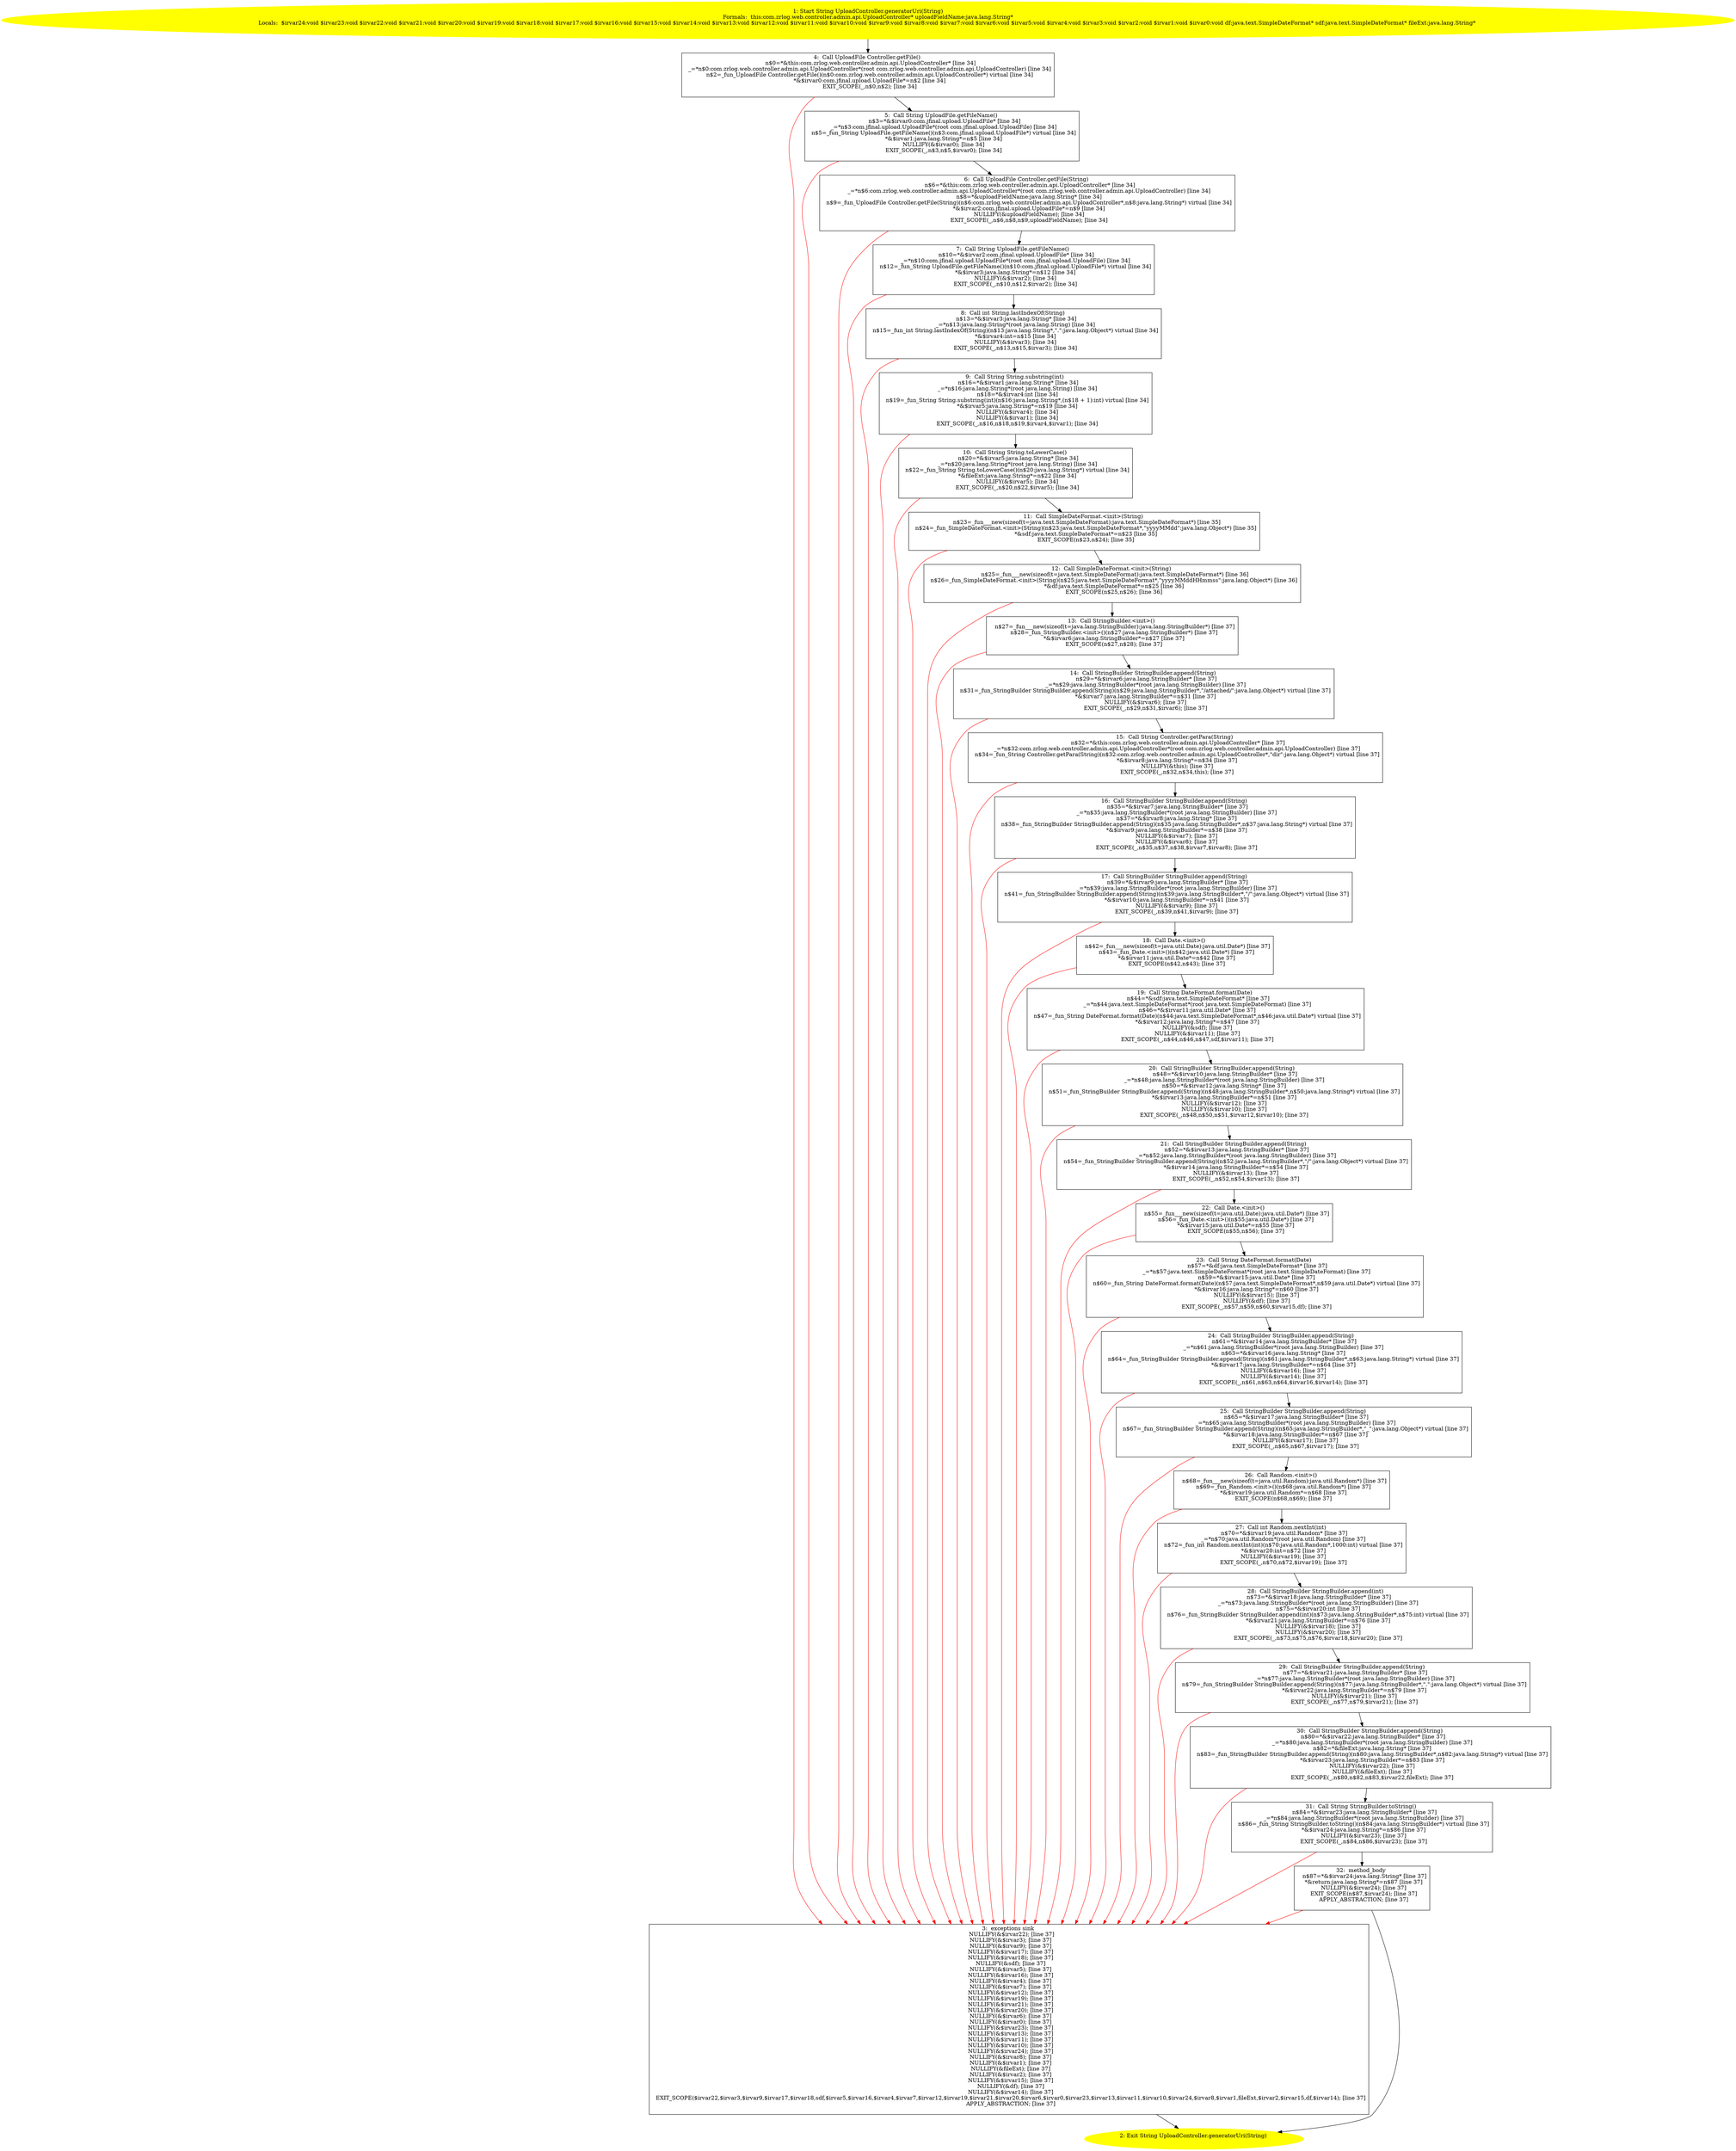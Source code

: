 /* @generated */
digraph cfg {
"com.zrlog.web.controller.admin.api.UploadController.generatorUri(java.lang.String):java.lang.String.d43b5581104c8da4b863e929dfb66caa_1" [label="1: Start String UploadController.generatorUri(String)\nFormals:  this:com.zrlog.web.controller.admin.api.UploadController* uploadFieldName:java.lang.String*\nLocals:  $irvar24:void $irvar23:void $irvar22:void $irvar21:void $irvar20:void $irvar19:void $irvar18:void $irvar17:void $irvar16:void $irvar15:void $irvar14:void $irvar13:void $irvar12:void $irvar11:void $irvar10:void $irvar9:void $irvar8:void $irvar7:void $irvar6:void $irvar5:void $irvar4:void $irvar3:void $irvar2:void $irvar1:void $irvar0:void df:java.text.SimpleDateFormat* sdf:java.text.SimpleDateFormat* fileExt:java.lang.String* \n  " color=yellow style=filled]
	

	 "com.zrlog.web.controller.admin.api.UploadController.generatorUri(java.lang.String):java.lang.String.d43b5581104c8da4b863e929dfb66caa_1" -> "com.zrlog.web.controller.admin.api.UploadController.generatorUri(java.lang.String):java.lang.String.d43b5581104c8da4b863e929dfb66caa_4" ;
"com.zrlog.web.controller.admin.api.UploadController.generatorUri(java.lang.String):java.lang.String.d43b5581104c8da4b863e929dfb66caa_2" [label="2: Exit String UploadController.generatorUri(String) \n  " color=yellow style=filled]
	

"com.zrlog.web.controller.admin.api.UploadController.generatorUri(java.lang.String):java.lang.String.d43b5581104c8da4b863e929dfb66caa_3" [label="3:  exceptions sink \n   NULLIFY(&$irvar22); [line 37]\n  NULLIFY(&$irvar3); [line 37]\n  NULLIFY(&$irvar9); [line 37]\n  NULLIFY(&$irvar17); [line 37]\n  NULLIFY(&$irvar18); [line 37]\n  NULLIFY(&sdf); [line 37]\n  NULLIFY(&$irvar5); [line 37]\n  NULLIFY(&$irvar16); [line 37]\n  NULLIFY(&$irvar4); [line 37]\n  NULLIFY(&$irvar7); [line 37]\n  NULLIFY(&$irvar12); [line 37]\n  NULLIFY(&$irvar19); [line 37]\n  NULLIFY(&$irvar21); [line 37]\n  NULLIFY(&$irvar20); [line 37]\n  NULLIFY(&$irvar6); [line 37]\n  NULLIFY(&$irvar0); [line 37]\n  NULLIFY(&$irvar23); [line 37]\n  NULLIFY(&$irvar13); [line 37]\n  NULLIFY(&$irvar11); [line 37]\n  NULLIFY(&$irvar10); [line 37]\n  NULLIFY(&$irvar24); [line 37]\n  NULLIFY(&$irvar8); [line 37]\n  NULLIFY(&$irvar1); [line 37]\n  NULLIFY(&fileExt); [line 37]\n  NULLIFY(&$irvar2); [line 37]\n  NULLIFY(&$irvar15); [line 37]\n  NULLIFY(&df); [line 37]\n  NULLIFY(&$irvar14); [line 37]\n  EXIT_SCOPE($irvar22,$irvar3,$irvar9,$irvar17,$irvar18,sdf,$irvar5,$irvar16,$irvar4,$irvar7,$irvar12,$irvar19,$irvar21,$irvar20,$irvar6,$irvar0,$irvar23,$irvar13,$irvar11,$irvar10,$irvar24,$irvar8,$irvar1,fileExt,$irvar2,$irvar15,df,$irvar14); [line 37]\n  APPLY_ABSTRACTION; [line 37]\n " shape="box"]
	

	 "com.zrlog.web.controller.admin.api.UploadController.generatorUri(java.lang.String):java.lang.String.d43b5581104c8da4b863e929dfb66caa_3" -> "com.zrlog.web.controller.admin.api.UploadController.generatorUri(java.lang.String):java.lang.String.d43b5581104c8da4b863e929dfb66caa_2" ;
"com.zrlog.web.controller.admin.api.UploadController.generatorUri(java.lang.String):java.lang.String.d43b5581104c8da4b863e929dfb66caa_4" [label="4:  Call UploadFile Controller.getFile() \n   n$0=*&this:com.zrlog.web.controller.admin.api.UploadController* [line 34]\n  _=*n$0:com.zrlog.web.controller.admin.api.UploadController*(root com.zrlog.web.controller.admin.api.UploadController) [line 34]\n  n$2=_fun_UploadFile Controller.getFile()(n$0:com.zrlog.web.controller.admin.api.UploadController*) virtual [line 34]\n  *&$irvar0:com.jfinal.upload.UploadFile*=n$2 [line 34]\n  EXIT_SCOPE(_,n$0,n$2); [line 34]\n " shape="box"]
	

	 "com.zrlog.web.controller.admin.api.UploadController.generatorUri(java.lang.String):java.lang.String.d43b5581104c8da4b863e929dfb66caa_4" -> "com.zrlog.web.controller.admin.api.UploadController.generatorUri(java.lang.String):java.lang.String.d43b5581104c8da4b863e929dfb66caa_5" ;
	 "com.zrlog.web.controller.admin.api.UploadController.generatorUri(java.lang.String):java.lang.String.d43b5581104c8da4b863e929dfb66caa_4" -> "com.zrlog.web.controller.admin.api.UploadController.generatorUri(java.lang.String):java.lang.String.d43b5581104c8da4b863e929dfb66caa_3" [color="red" ];
"com.zrlog.web.controller.admin.api.UploadController.generatorUri(java.lang.String):java.lang.String.d43b5581104c8da4b863e929dfb66caa_5" [label="5:  Call String UploadFile.getFileName() \n   n$3=*&$irvar0:com.jfinal.upload.UploadFile* [line 34]\n  _=*n$3:com.jfinal.upload.UploadFile*(root com.jfinal.upload.UploadFile) [line 34]\n  n$5=_fun_String UploadFile.getFileName()(n$3:com.jfinal.upload.UploadFile*) virtual [line 34]\n  *&$irvar1:java.lang.String*=n$5 [line 34]\n  NULLIFY(&$irvar0); [line 34]\n  EXIT_SCOPE(_,n$3,n$5,$irvar0); [line 34]\n " shape="box"]
	

	 "com.zrlog.web.controller.admin.api.UploadController.generatorUri(java.lang.String):java.lang.String.d43b5581104c8da4b863e929dfb66caa_5" -> "com.zrlog.web.controller.admin.api.UploadController.generatorUri(java.lang.String):java.lang.String.d43b5581104c8da4b863e929dfb66caa_6" ;
	 "com.zrlog.web.controller.admin.api.UploadController.generatorUri(java.lang.String):java.lang.String.d43b5581104c8da4b863e929dfb66caa_5" -> "com.zrlog.web.controller.admin.api.UploadController.generatorUri(java.lang.String):java.lang.String.d43b5581104c8da4b863e929dfb66caa_3" [color="red" ];
"com.zrlog.web.controller.admin.api.UploadController.generatorUri(java.lang.String):java.lang.String.d43b5581104c8da4b863e929dfb66caa_6" [label="6:  Call UploadFile Controller.getFile(String) \n   n$6=*&this:com.zrlog.web.controller.admin.api.UploadController* [line 34]\n  _=*n$6:com.zrlog.web.controller.admin.api.UploadController*(root com.zrlog.web.controller.admin.api.UploadController) [line 34]\n  n$8=*&uploadFieldName:java.lang.String* [line 34]\n  n$9=_fun_UploadFile Controller.getFile(String)(n$6:com.zrlog.web.controller.admin.api.UploadController*,n$8:java.lang.String*) virtual [line 34]\n  *&$irvar2:com.jfinal.upload.UploadFile*=n$9 [line 34]\n  NULLIFY(&uploadFieldName); [line 34]\n  EXIT_SCOPE(_,n$6,n$8,n$9,uploadFieldName); [line 34]\n " shape="box"]
	

	 "com.zrlog.web.controller.admin.api.UploadController.generatorUri(java.lang.String):java.lang.String.d43b5581104c8da4b863e929dfb66caa_6" -> "com.zrlog.web.controller.admin.api.UploadController.generatorUri(java.lang.String):java.lang.String.d43b5581104c8da4b863e929dfb66caa_7" ;
	 "com.zrlog.web.controller.admin.api.UploadController.generatorUri(java.lang.String):java.lang.String.d43b5581104c8da4b863e929dfb66caa_6" -> "com.zrlog.web.controller.admin.api.UploadController.generatorUri(java.lang.String):java.lang.String.d43b5581104c8da4b863e929dfb66caa_3" [color="red" ];
"com.zrlog.web.controller.admin.api.UploadController.generatorUri(java.lang.String):java.lang.String.d43b5581104c8da4b863e929dfb66caa_7" [label="7:  Call String UploadFile.getFileName() \n   n$10=*&$irvar2:com.jfinal.upload.UploadFile* [line 34]\n  _=*n$10:com.jfinal.upload.UploadFile*(root com.jfinal.upload.UploadFile) [line 34]\n  n$12=_fun_String UploadFile.getFileName()(n$10:com.jfinal.upload.UploadFile*) virtual [line 34]\n  *&$irvar3:java.lang.String*=n$12 [line 34]\n  NULLIFY(&$irvar2); [line 34]\n  EXIT_SCOPE(_,n$10,n$12,$irvar2); [line 34]\n " shape="box"]
	

	 "com.zrlog.web.controller.admin.api.UploadController.generatorUri(java.lang.String):java.lang.String.d43b5581104c8da4b863e929dfb66caa_7" -> "com.zrlog.web.controller.admin.api.UploadController.generatorUri(java.lang.String):java.lang.String.d43b5581104c8da4b863e929dfb66caa_8" ;
	 "com.zrlog.web.controller.admin.api.UploadController.generatorUri(java.lang.String):java.lang.String.d43b5581104c8da4b863e929dfb66caa_7" -> "com.zrlog.web.controller.admin.api.UploadController.generatorUri(java.lang.String):java.lang.String.d43b5581104c8da4b863e929dfb66caa_3" [color="red" ];
"com.zrlog.web.controller.admin.api.UploadController.generatorUri(java.lang.String):java.lang.String.d43b5581104c8da4b863e929dfb66caa_8" [label="8:  Call int String.lastIndexOf(String) \n   n$13=*&$irvar3:java.lang.String* [line 34]\n  _=*n$13:java.lang.String*(root java.lang.String) [line 34]\n  n$15=_fun_int String.lastIndexOf(String)(n$13:java.lang.String*,\".\":java.lang.Object*) virtual [line 34]\n  *&$irvar4:int=n$15 [line 34]\n  NULLIFY(&$irvar3); [line 34]\n  EXIT_SCOPE(_,n$13,n$15,$irvar3); [line 34]\n " shape="box"]
	

	 "com.zrlog.web.controller.admin.api.UploadController.generatorUri(java.lang.String):java.lang.String.d43b5581104c8da4b863e929dfb66caa_8" -> "com.zrlog.web.controller.admin.api.UploadController.generatorUri(java.lang.String):java.lang.String.d43b5581104c8da4b863e929dfb66caa_9" ;
	 "com.zrlog.web.controller.admin.api.UploadController.generatorUri(java.lang.String):java.lang.String.d43b5581104c8da4b863e929dfb66caa_8" -> "com.zrlog.web.controller.admin.api.UploadController.generatorUri(java.lang.String):java.lang.String.d43b5581104c8da4b863e929dfb66caa_3" [color="red" ];
"com.zrlog.web.controller.admin.api.UploadController.generatorUri(java.lang.String):java.lang.String.d43b5581104c8da4b863e929dfb66caa_9" [label="9:  Call String String.substring(int) \n   n$16=*&$irvar1:java.lang.String* [line 34]\n  _=*n$16:java.lang.String*(root java.lang.String) [line 34]\n  n$18=*&$irvar4:int [line 34]\n  n$19=_fun_String String.substring(int)(n$16:java.lang.String*,(n$18 + 1):int) virtual [line 34]\n  *&$irvar5:java.lang.String*=n$19 [line 34]\n  NULLIFY(&$irvar4); [line 34]\n  NULLIFY(&$irvar1); [line 34]\n  EXIT_SCOPE(_,n$16,n$18,n$19,$irvar4,$irvar1); [line 34]\n " shape="box"]
	

	 "com.zrlog.web.controller.admin.api.UploadController.generatorUri(java.lang.String):java.lang.String.d43b5581104c8da4b863e929dfb66caa_9" -> "com.zrlog.web.controller.admin.api.UploadController.generatorUri(java.lang.String):java.lang.String.d43b5581104c8da4b863e929dfb66caa_10" ;
	 "com.zrlog.web.controller.admin.api.UploadController.generatorUri(java.lang.String):java.lang.String.d43b5581104c8da4b863e929dfb66caa_9" -> "com.zrlog.web.controller.admin.api.UploadController.generatorUri(java.lang.String):java.lang.String.d43b5581104c8da4b863e929dfb66caa_3" [color="red" ];
"com.zrlog.web.controller.admin.api.UploadController.generatorUri(java.lang.String):java.lang.String.d43b5581104c8da4b863e929dfb66caa_10" [label="10:  Call String String.toLowerCase() \n   n$20=*&$irvar5:java.lang.String* [line 34]\n  _=*n$20:java.lang.String*(root java.lang.String) [line 34]\n  n$22=_fun_String String.toLowerCase()(n$20:java.lang.String*) virtual [line 34]\n  *&fileExt:java.lang.String*=n$22 [line 34]\n  NULLIFY(&$irvar5); [line 34]\n  EXIT_SCOPE(_,n$20,n$22,$irvar5); [line 34]\n " shape="box"]
	

	 "com.zrlog.web.controller.admin.api.UploadController.generatorUri(java.lang.String):java.lang.String.d43b5581104c8da4b863e929dfb66caa_10" -> "com.zrlog.web.controller.admin.api.UploadController.generatorUri(java.lang.String):java.lang.String.d43b5581104c8da4b863e929dfb66caa_11" ;
	 "com.zrlog.web.controller.admin.api.UploadController.generatorUri(java.lang.String):java.lang.String.d43b5581104c8da4b863e929dfb66caa_10" -> "com.zrlog.web.controller.admin.api.UploadController.generatorUri(java.lang.String):java.lang.String.d43b5581104c8da4b863e929dfb66caa_3" [color="red" ];
"com.zrlog.web.controller.admin.api.UploadController.generatorUri(java.lang.String):java.lang.String.d43b5581104c8da4b863e929dfb66caa_11" [label="11:  Call SimpleDateFormat.<init>(String) \n   n$23=_fun___new(sizeof(t=java.text.SimpleDateFormat):java.text.SimpleDateFormat*) [line 35]\n  n$24=_fun_SimpleDateFormat.<init>(String)(n$23:java.text.SimpleDateFormat*,\"yyyyMMdd\":java.lang.Object*) [line 35]\n  *&sdf:java.text.SimpleDateFormat*=n$23 [line 35]\n  EXIT_SCOPE(n$23,n$24); [line 35]\n " shape="box"]
	

	 "com.zrlog.web.controller.admin.api.UploadController.generatorUri(java.lang.String):java.lang.String.d43b5581104c8da4b863e929dfb66caa_11" -> "com.zrlog.web.controller.admin.api.UploadController.generatorUri(java.lang.String):java.lang.String.d43b5581104c8da4b863e929dfb66caa_12" ;
	 "com.zrlog.web.controller.admin.api.UploadController.generatorUri(java.lang.String):java.lang.String.d43b5581104c8da4b863e929dfb66caa_11" -> "com.zrlog.web.controller.admin.api.UploadController.generatorUri(java.lang.String):java.lang.String.d43b5581104c8da4b863e929dfb66caa_3" [color="red" ];
"com.zrlog.web.controller.admin.api.UploadController.generatorUri(java.lang.String):java.lang.String.d43b5581104c8da4b863e929dfb66caa_12" [label="12:  Call SimpleDateFormat.<init>(String) \n   n$25=_fun___new(sizeof(t=java.text.SimpleDateFormat):java.text.SimpleDateFormat*) [line 36]\n  n$26=_fun_SimpleDateFormat.<init>(String)(n$25:java.text.SimpleDateFormat*,\"yyyyMMddHHmmss\":java.lang.Object*) [line 36]\n  *&df:java.text.SimpleDateFormat*=n$25 [line 36]\n  EXIT_SCOPE(n$25,n$26); [line 36]\n " shape="box"]
	

	 "com.zrlog.web.controller.admin.api.UploadController.generatorUri(java.lang.String):java.lang.String.d43b5581104c8da4b863e929dfb66caa_12" -> "com.zrlog.web.controller.admin.api.UploadController.generatorUri(java.lang.String):java.lang.String.d43b5581104c8da4b863e929dfb66caa_13" ;
	 "com.zrlog.web.controller.admin.api.UploadController.generatorUri(java.lang.String):java.lang.String.d43b5581104c8da4b863e929dfb66caa_12" -> "com.zrlog.web.controller.admin.api.UploadController.generatorUri(java.lang.String):java.lang.String.d43b5581104c8da4b863e929dfb66caa_3" [color="red" ];
"com.zrlog.web.controller.admin.api.UploadController.generatorUri(java.lang.String):java.lang.String.d43b5581104c8da4b863e929dfb66caa_13" [label="13:  Call StringBuilder.<init>() \n   n$27=_fun___new(sizeof(t=java.lang.StringBuilder):java.lang.StringBuilder*) [line 37]\n  n$28=_fun_StringBuilder.<init>()(n$27:java.lang.StringBuilder*) [line 37]\n  *&$irvar6:java.lang.StringBuilder*=n$27 [line 37]\n  EXIT_SCOPE(n$27,n$28); [line 37]\n " shape="box"]
	

	 "com.zrlog.web.controller.admin.api.UploadController.generatorUri(java.lang.String):java.lang.String.d43b5581104c8da4b863e929dfb66caa_13" -> "com.zrlog.web.controller.admin.api.UploadController.generatorUri(java.lang.String):java.lang.String.d43b5581104c8da4b863e929dfb66caa_14" ;
	 "com.zrlog.web.controller.admin.api.UploadController.generatorUri(java.lang.String):java.lang.String.d43b5581104c8da4b863e929dfb66caa_13" -> "com.zrlog.web.controller.admin.api.UploadController.generatorUri(java.lang.String):java.lang.String.d43b5581104c8da4b863e929dfb66caa_3" [color="red" ];
"com.zrlog.web.controller.admin.api.UploadController.generatorUri(java.lang.String):java.lang.String.d43b5581104c8da4b863e929dfb66caa_14" [label="14:  Call StringBuilder StringBuilder.append(String) \n   n$29=*&$irvar6:java.lang.StringBuilder* [line 37]\n  _=*n$29:java.lang.StringBuilder*(root java.lang.StringBuilder) [line 37]\n  n$31=_fun_StringBuilder StringBuilder.append(String)(n$29:java.lang.StringBuilder*,\"/attached/\":java.lang.Object*) virtual [line 37]\n  *&$irvar7:java.lang.StringBuilder*=n$31 [line 37]\n  NULLIFY(&$irvar6); [line 37]\n  EXIT_SCOPE(_,n$29,n$31,$irvar6); [line 37]\n " shape="box"]
	

	 "com.zrlog.web.controller.admin.api.UploadController.generatorUri(java.lang.String):java.lang.String.d43b5581104c8da4b863e929dfb66caa_14" -> "com.zrlog.web.controller.admin.api.UploadController.generatorUri(java.lang.String):java.lang.String.d43b5581104c8da4b863e929dfb66caa_15" ;
	 "com.zrlog.web.controller.admin.api.UploadController.generatorUri(java.lang.String):java.lang.String.d43b5581104c8da4b863e929dfb66caa_14" -> "com.zrlog.web.controller.admin.api.UploadController.generatorUri(java.lang.String):java.lang.String.d43b5581104c8da4b863e929dfb66caa_3" [color="red" ];
"com.zrlog.web.controller.admin.api.UploadController.generatorUri(java.lang.String):java.lang.String.d43b5581104c8da4b863e929dfb66caa_15" [label="15:  Call String Controller.getPara(String) \n   n$32=*&this:com.zrlog.web.controller.admin.api.UploadController* [line 37]\n  _=*n$32:com.zrlog.web.controller.admin.api.UploadController*(root com.zrlog.web.controller.admin.api.UploadController) [line 37]\n  n$34=_fun_String Controller.getPara(String)(n$32:com.zrlog.web.controller.admin.api.UploadController*,\"dir\":java.lang.Object*) virtual [line 37]\n  *&$irvar8:java.lang.String*=n$34 [line 37]\n  NULLIFY(&this); [line 37]\n  EXIT_SCOPE(_,n$32,n$34,this); [line 37]\n " shape="box"]
	

	 "com.zrlog.web.controller.admin.api.UploadController.generatorUri(java.lang.String):java.lang.String.d43b5581104c8da4b863e929dfb66caa_15" -> "com.zrlog.web.controller.admin.api.UploadController.generatorUri(java.lang.String):java.lang.String.d43b5581104c8da4b863e929dfb66caa_16" ;
	 "com.zrlog.web.controller.admin.api.UploadController.generatorUri(java.lang.String):java.lang.String.d43b5581104c8da4b863e929dfb66caa_15" -> "com.zrlog.web.controller.admin.api.UploadController.generatorUri(java.lang.String):java.lang.String.d43b5581104c8da4b863e929dfb66caa_3" [color="red" ];
"com.zrlog.web.controller.admin.api.UploadController.generatorUri(java.lang.String):java.lang.String.d43b5581104c8da4b863e929dfb66caa_16" [label="16:  Call StringBuilder StringBuilder.append(String) \n   n$35=*&$irvar7:java.lang.StringBuilder* [line 37]\n  _=*n$35:java.lang.StringBuilder*(root java.lang.StringBuilder) [line 37]\n  n$37=*&$irvar8:java.lang.String* [line 37]\n  n$38=_fun_StringBuilder StringBuilder.append(String)(n$35:java.lang.StringBuilder*,n$37:java.lang.String*) virtual [line 37]\n  *&$irvar9:java.lang.StringBuilder*=n$38 [line 37]\n  NULLIFY(&$irvar7); [line 37]\n  NULLIFY(&$irvar8); [line 37]\n  EXIT_SCOPE(_,n$35,n$37,n$38,$irvar7,$irvar8); [line 37]\n " shape="box"]
	

	 "com.zrlog.web.controller.admin.api.UploadController.generatorUri(java.lang.String):java.lang.String.d43b5581104c8da4b863e929dfb66caa_16" -> "com.zrlog.web.controller.admin.api.UploadController.generatorUri(java.lang.String):java.lang.String.d43b5581104c8da4b863e929dfb66caa_17" ;
	 "com.zrlog.web.controller.admin.api.UploadController.generatorUri(java.lang.String):java.lang.String.d43b5581104c8da4b863e929dfb66caa_16" -> "com.zrlog.web.controller.admin.api.UploadController.generatorUri(java.lang.String):java.lang.String.d43b5581104c8da4b863e929dfb66caa_3" [color="red" ];
"com.zrlog.web.controller.admin.api.UploadController.generatorUri(java.lang.String):java.lang.String.d43b5581104c8da4b863e929dfb66caa_17" [label="17:  Call StringBuilder StringBuilder.append(String) \n   n$39=*&$irvar9:java.lang.StringBuilder* [line 37]\n  _=*n$39:java.lang.StringBuilder*(root java.lang.StringBuilder) [line 37]\n  n$41=_fun_StringBuilder StringBuilder.append(String)(n$39:java.lang.StringBuilder*,\"/\":java.lang.Object*) virtual [line 37]\n  *&$irvar10:java.lang.StringBuilder*=n$41 [line 37]\n  NULLIFY(&$irvar9); [line 37]\n  EXIT_SCOPE(_,n$39,n$41,$irvar9); [line 37]\n " shape="box"]
	

	 "com.zrlog.web.controller.admin.api.UploadController.generatorUri(java.lang.String):java.lang.String.d43b5581104c8da4b863e929dfb66caa_17" -> "com.zrlog.web.controller.admin.api.UploadController.generatorUri(java.lang.String):java.lang.String.d43b5581104c8da4b863e929dfb66caa_18" ;
	 "com.zrlog.web.controller.admin.api.UploadController.generatorUri(java.lang.String):java.lang.String.d43b5581104c8da4b863e929dfb66caa_17" -> "com.zrlog.web.controller.admin.api.UploadController.generatorUri(java.lang.String):java.lang.String.d43b5581104c8da4b863e929dfb66caa_3" [color="red" ];
"com.zrlog.web.controller.admin.api.UploadController.generatorUri(java.lang.String):java.lang.String.d43b5581104c8da4b863e929dfb66caa_18" [label="18:  Call Date.<init>() \n   n$42=_fun___new(sizeof(t=java.util.Date):java.util.Date*) [line 37]\n  n$43=_fun_Date.<init>()(n$42:java.util.Date*) [line 37]\n  *&$irvar11:java.util.Date*=n$42 [line 37]\n  EXIT_SCOPE(n$42,n$43); [line 37]\n " shape="box"]
	

	 "com.zrlog.web.controller.admin.api.UploadController.generatorUri(java.lang.String):java.lang.String.d43b5581104c8da4b863e929dfb66caa_18" -> "com.zrlog.web.controller.admin.api.UploadController.generatorUri(java.lang.String):java.lang.String.d43b5581104c8da4b863e929dfb66caa_19" ;
	 "com.zrlog.web.controller.admin.api.UploadController.generatorUri(java.lang.String):java.lang.String.d43b5581104c8da4b863e929dfb66caa_18" -> "com.zrlog.web.controller.admin.api.UploadController.generatorUri(java.lang.String):java.lang.String.d43b5581104c8da4b863e929dfb66caa_3" [color="red" ];
"com.zrlog.web.controller.admin.api.UploadController.generatorUri(java.lang.String):java.lang.String.d43b5581104c8da4b863e929dfb66caa_19" [label="19:  Call String DateFormat.format(Date) \n   n$44=*&sdf:java.text.SimpleDateFormat* [line 37]\n  _=*n$44:java.text.SimpleDateFormat*(root java.text.SimpleDateFormat) [line 37]\n  n$46=*&$irvar11:java.util.Date* [line 37]\n  n$47=_fun_String DateFormat.format(Date)(n$44:java.text.SimpleDateFormat*,n$46:java.util.Date*) virtual [line 37]\n  *&$irvar12:java.lang.String*=n$47 [line 37]\n  NULLIFY(&sdf); [line 37]\n  NULLIFY(&$irvar11); [line 37]\n  EXIT_SCOPE(_,n$44,n$46,n$47,sdf,$irvar11); [line 37]\n " shape="box"]
	

	 "com.zrlog.web.controller.admin.api.UploadController.generatorUri(java.lang.String):java.lang.String.d43b5581104c8da4b863e929dfb66caa_19" -> "com.zrlog.web.controller.admin.api.UploadController.generatorUri(java.lang.String):java.lang.String.d43b5581104c8da4b863e929dfb66caa_20" ;
	 "com.zrlog.web.controller.admin.api.UploadController.generatorUri(java.lang.String):java.lang.String.d43b5581104c8da4b863e929dfb66caa_19" -> "com.zrlog.web.controller.admin.api.UploadController.generatorUri(java.lang.String):java.lang.String.d43b5581104c8da4b863e929dfb66caa_3" [color="red" ];
"com.zrlog.web.controller.admin.api.UploadController.generatorUri(java.lang.String):java.lang.String.d43b5581104c8da4b863e929dfb66caa_20" [label="20:  Call StringBuilder StringBuilder.append(String) \n   n$48=*&$irvar10:java.lang.StringBuilder* [line 37]\n  _=*n$48:java.lang.StringBuilder*(root java.lang.StringBuilder) [line 37]\n  n$50=*&$irvar12:java.lang.String* [line 37]\n  n$51=_fun_StringBuilder StringBuilder.append(String)(n$48:java.lang.StringBuilder*,n$50:java.lang.String*) virtual [line 37]\n  *&$irvar13:java.lang.StringBuilder*=n$51 [line 37]\n  NULLIFY(&$irvar12); [line 37]\n  NULLIFY(&$irvar10); [line 37]\n  EXIT_SCOPE(_,n$48,n$50,n$51,$irvar12,$irvar10); [line 37]\n " shape="box"]
	

	 "com.zrlog.web.controller.admin.api.UploadController.generatorUri(java.lang.String):java.lang.String.d43b5581104c8da4b863e929dfb66caa_20" -> "com.zrlog.web.controller.admin.api.UploadController.generatorUri(java.lang.String):java.lang.String.d43b5581104c8da4b863e929dfb66caa_21" ;
	 "com.zrlog.web.controller.admin.api.UploadController.generatorUri(java.lang.String):java.lang.String.d43b5581104c8da4b863e929dfb66caa_20" -> "com.zrlog.web.controller.admin.api.UploadController.generatorUri(java.lang.String):java.lang.String.d43b5581104c8da4b863e929dfb66caa_3" [color="red" ];
"com.zrlog.web.controller.admin.api.UploadController.generatorUri(java.lang.String):java.lang.String.d43b5581104c8da4b863e929dfb66caa_21" [label="21:  Call StringBuilder StringBuilder.append(String) \n   n$52=*&$irvar13:java.lang.StringBuilder* [line 37]\n  _=*n$52:java.lang.StringBuilder*(root java.lang.StringBuilder) [line 37]\n  n$54=_fun_StringBuilder StringBuilder.append(String)(n$52:java.lang.StringBuilder*,\"/\":java.lang.Object*) virtual [line 37]\n  *&$irvar14:java.lang.StringBuilder*=n$54 [line 37]\n  NULLIFY(&$irvar13); [line 37]\n  EXIT_SCOPE(_,n$52,n$54,$irvar13); [line 37]\n " shape="box"]
	

	 "com.zrlog.web.controller.admin.api.UploadController.generatorUri(java.lang.String):java.lang.String.d43b5581104c8da4b863e929dfb66caa_21" -> "com.zrlog.web.controller.admin.api.UploadController.generatorUri(java.lang.String):java.lang.String.d43b5581104c8da4b863e929dfb66caa_22" ;
	 "com.zrlog.web.controller.admin.api.UploadController.generatorUri(java.lang.String):java.lang.String.d43b5581104c8da4b863e929dfb66caa_21" -> "com.zrlog.web.controller.admin.api.UploadController.generatorUri(java.lang.String):java.lang.String.d43b5581104c8da4b863e929dfb66caa_3" [color="red" ];
"com.zrlog.web.controller.admin.api.UploadController.generatorUri(java.lang.String):java.lang.String.d43b5581104c8da4b863e929dfb66caa_22" [label="22:  Call Date.<init>() \n   n$55=_fun___new(sizeof(t=java.util.Date):java.util.Date*) [line 37]\n  n$56=_fun_Date.<init>()(n$55:java.util.Date*) [line 37]\n  *&$irvar15:java.util.Date*=n$55 [line 37]\n  EXIT_SCOPE(n$55,n$56); [line 37]\n " shape="box"]
	

	 "com.zrlog.web.controller.admin.api.UploadController.generatorUri(java.lang.String):java.lang.String.d43b5581104c8da4b863e929dfb66caa_22" -> "com.zrlog.web.controller.admin.api.UploadController.generatorUri(java.lang.String):java.lang.String.d43b5581104c8da4b863e929dfb66caa_23" ;
	 "com.zrlog.web.controller.admin.api.UploadController.generatorUri(java.lang.String):java.lang.String.d43b5581104c8da4b863e929dfb66caa_22" -> "com.zrlog.web.controller.admin.api.UploadController.generatorUri(java.lang.String):java.lang.String.d43b5581104c8da4b863e929dfb66caa_3" [color="red" ];
"com.zrlog.web.controller.admin.api.UploadController.generatorUri(java.lang.String):java.lang.String.d43b5581104c8da4b863e929dfb66caa_23" [label="23:  Call String DateFormat.format(Date) \n   n$57=*&df:java.text.SimpleDateFormat* [line 37]\n  _=*n$57:java.text.SimpleDateFormat*(root java.text.SimpleDateFormat) [line 37]\n  n$59=*&$irvar15:java.util.Date* [line 37]\n  n$60=_fun_String DateFormat.format(Date)(n$57:java.text.SimpleDateFormat*,n$59:java.util.Date*) virtual [line 37]\n  *&$irvar16:java.lang.String*=n$60 [line 37]\n  NULLIFY(&$irvar15); [line 37]\n  NULLIFY(&df); [line 37]\n  EXIT_SCOPE(_,n$57,n$59,n$60,$irvar15,df); [line 37]\n " shape="box"]
	

	 "com.zrlog.web.controller.admin.api.UploadController.generatorUri(java.lang.String):java.lang.String.d43b5581104c8da4b863e929dfb66caa_23" -> "com.zrlog.web.controller.admin.api.UploadController.generatorUri(java.lang.String):java.lang.String.d43b5581104c8da4b863e929dfb66caa_24" ;
	 "com.zrlog.web.controller.admin.api.UploadController.generatorUri(java.lang.String):java.lang.String.d43b5581104c8da4b863e929dfb66caa_23" -> "com.zrlog.web.controller.admin.api.UploadController.generatorUri(java.lang.String):java.lang.String.d43b5581104c8da4b863e929dfb66caa_3" [color="red" ];
"com.zrlog.web.controller.admin.api.UploadController.generatorUri(java.lang.String):java.lang.String.d43b5581104c8da4b863e929dfb66caa_24" [label="24:  Call StringBuilder StringBuilder.append(String) \n   n$61=*&$irvar14:java.lang.StringBuilder* [line 37]\n  _=*n$61:java.lang.StringBuilder*(root java.lang.StringBuilder) [line 37]\n  n$63=*&$irvar16:java.lang.String* [line 37]\n  n$64=_fun_StringBuilder StringBuilder.append(String)(n$61:java.lang.StringBuilder*,n$63:java.lang.String*) virtual [line 37]\n  *&$irvar17:java.lang.StringBuilder*=n$64 [line 37]\n  NULLIFY(&$irvar16); [line 37]\n  NULLIFY(&$irvar14); [line 37]\n  EXIT_SCOPE(_,n$61,n$63,n$64,$irvar16,$irvar14); [line 37]\n " shape="box"]
	

	 "com.zrlog.web.controller.admin.api.UploadController.generatorUri(java.lang.String):java.lang.String.d43b5581104c8da4b863e929dfb66caa_24" -> "com.zrlog.web.controller.admin.api.UploadController.generatorUri(java.lang.String):java.lang.String.d43b5581104c8da4b863e929dfb66caa_25" ;
	 "com.zrlog.web.controller.admin.api.UploadController.generatorUri(java.lang.String):java.lang.String.d43b5581104c8da4b863e929dfb66caa_24" -> "com.zrlog.web.controller.admin.api.UploadController.generatorUri(java.lang.String):java.lang.String.d43b5581104c8da4b863e929dfb66caa_3" [color="red" ];
"com.zrlog.web.controller.admin.api.UploadController.generatorUri(java.lang.String):java.lang.String.d43b5581104c8da4b863e929dfb66caa_25" [label="25:  Call StringBuilder StringBuilder.append(String) \n   n$65=*&$irvar17:java.lang.StringBuilder* [line 37]\n  _=*n$65:java.lang.StringBuilder*(root java.lang.StringBuilder) [line 37]\n  n$67=_fun_StringBuilder StringBuilder.append(String)(n$65:java.lang.StringBuilder*,\"_\":java.lang.Object*) virtual [line 37]\n  *&$irvar18:java.lang.StringBuilder*=n$67 [line 37]\n  NULLIFY(&$irvar17); [line 37]\n  EXIT_SCOPE(_,n$65,n$67,$irvar17); [line 37]\n " shape="box"]
	

	 "com.zrlog.web.controller.admin.api.UploadController.generatorUri(java.lang.String):java.lang.String.d43b5581104c8da4b863e929dfb66caa_25" -> "com.zrlog.web.controller.admin.api.UploadController.generatorUri(java.lang.String):java.lang.String.d43b5581104c8da4b863e929dfb66caa_26" ;
	 "com.zrlog.web.controller.admin.api.UploadController.generatorUri(java.lang.String):java.lang.String.d43b5581104c8da4b863e929dfb66caa_25" -> "com.zrlog.web.controller.admin.api.UploadController.generatorUri(java.lang.String):java.lang.String.d43b5581104c8da4b863e929dfb66caa_3" [color="red" ];
"com.zrlog.web.controller.admin.api.UploadController.generatorUri(java.lang.String):java.lang.String.d43b5581104c8da4b863e929dfb66caa_26" [label="26:  Call Random.<init>() \n   n$68=_fun___new(sizeof(t=java.util.Random):java.util.Random*) [line 37]\n  n$69=_fun_Random.<init>()(n$68:java.util.Random*) [line 37]\n  *&$irvar19:java.util.Random*=n$68 [line 37]\n  EXIT_SCOPE(n$68,n$69); [line 37]\n " shape="box"]
	

	 "com.zrlog.web.controller.admin.api.UploadController.generatorUri(java.lang.String):java.lang.String.d43b5581104c8da4b863e929dfb66caa_26" -> "com.zrlog.web.controller.admin.api.UploadController.generatorUri(java.lang.String):java.lang.String.d43b5581104c8da4b863e929dfb66caa_27" ;
	 "com.zrlog.web.controller.admin.api.UploadController.generatorUri(java.lang.String):java.lang.String.d43b5581104c8da4b863e929dfb66caa_26" -> "com.zrlog.web.controller.admin.api.UploadController.generatorUri(java.lang.String):java.lang.String.d43b5581104c8da4b863e929dfb66caa_3" [color="red" ];
"com.zrlog.web.controller.admin.api.UploadController.generatorUri(java.lang.String):java.lang.String.d43b5581104c8da4b863e929dfb66caa_27" [label="27:  Call int Random.nextInt(int) \n   n$70=*&$irvar19:java.util.Random* [line 37]\n  _=*n$70:java.util.Random*(root java.util.Random) [line 37]\n  n$72=_fun_int Random.nextInt(int)(n$70:java.util.Random*,1000:int) virtual [line 37]\n  *&$irvar20:int=n$72 [line 37]\n  NULLIFY(&$irvar19); [line 37]\n  EXIT_SCOPE(_,n$70,n$72,$irvar19); [line 37]\n " shape="box"]
	

	 "com.zrlog.web.controller.admin.api.UploadController.generatorUri(java.lang.String):java.lang.String.d43b5581104c8da4b863e929dfb66caa_27" -> "com.zrlog.web.controller.admin.api.UploadController.generatorUri(java.lang.String):java.lang.String.d43b5581104c8da4b863e929dfb66caa_28" ;
	 "com.zrlog.web.controller.admin.api.UploadController.generatorUri(java.lang.String):java.lang.String.d43b5581104c8da4b863e929dfb66caa_27" -> "com.zrlog.web.controller.admin.api.UploadController.generatorUri(java.lang.String):java.lang.String.d43b5581104c8da4b863e929dfb66caa_3" [color="red" ];
"com.zrlog.web.controller.admin.api.UploadController.generatorUri(java.lang.String):java.lang.String.d43b5581104c8da4b863e929dfb66caa_28" [label="28:  Call StringBuilder StringBuilder.append(int) \n   n$73=*&$irvar18:java.lang.StringBuilder* [line 37]\n  _=*n$73:java.lang.StringBuilder*(root java.lang.StringBuilder) [line 37]\n  n$75=*&$irvar20:int [line 37]\n  n$76=_fun_StringBuilder StringBuilder.append(int)(n$73:java.lang.StringBuilder*,n$75:int) virtual [line 37]\n  *&$irvar21:java.lang.StringBuilder*=n$76 [line 37]\n  NULLIFY(&$irvar18); [line 37]\n  NULLIFY(&$irvar20); [line 37]\n  EXIT_SCOPE(_,n$73,n$75,n$76,$irvar18,$irvar20); [line 37]\n " shape="box"]
	

	 "com.zrlog.web.controller.admin.api.UploadController.generatorUri(java.lang.String):java.lang.String.d43b5581104c8da4b863e929dfb66caa_28" -> "com.zrlog.web.controller.admin.api.UploadController.generatorUri(java.lang.String):java.lang.String.d43b5581104c8da4b863e929dfb66caa_29" ;
	 "com.zrlog.web.controller.admin.api.UploadController.generatorUri(java.lang.String):java.lang.String.d43b5581104c8da4b863e929dfb66caa_28" -> "com.zrlog.web.controller.admin.api.UploadController.generatorUri(java.lang.String):java.lang.String.d43b5581104c8da4b863e929dfb66caa_3" [color="red" ];
"com.zrlog.web.controller.admin.api.UploadController.generatorUri(java.lang.String):java.lang.String.d43b5581104c8da4b863e929dfb66caa_29" [label="29:  Call StringBuilder StringBuilder.append(String) \n   n$77=*&$irvar21:java.lang.StringBuilder* [line 37]\n  _=*n$77:java.lang.StringBuilder*(root java.lang.StringBuilder) [line 37]\n  n$79=_fun_StringBuilder StringBuilder.append(String)(n$77:java.lang.StringBuilder*,\".\":java.lang.Object*) virtual [line 37]\n  *&$irvar22:java.lang.StringBuilder*=n$79 [line 37]\n  NULLIFY(&$irvar21); [line 37]\n  EXIT_SCOPE(_,n$77,n$79,$irvar21); [line 37]\n " shape="box"]
	

	 "com.zrlog.web.controller.admin.api.UploadController.generatorUri(java.lang.String):java.lang.String.d43b5581104c8da4b863e929dfb66caa_29" -> "com.zrlog.web.controller.admin.api.UploadController.generatorUri(java.lang.String):java.lang.String.d43b5581104c8da4b863e929dfb66caa_30" ;
	 "com.zrlog.web.controller.admin.api.UploadController.generatorUri(java.lang.String):java.lang.String.d43b5581104c8da4b863e929dfb66caa_29" -> "com.zrlog.web.controller.admin.api.UploadController.generatorUri(java.lang.String):java.lang.String.d43b5581104c8da4b863e929dfb66caa_3" [color="red" ];
"com.zrlog.web.controller.admin.api.UploadController.generatorUri(java.lang.String):java.lang.String.d43b5581104c8da4b863e929dfb66caa_30" [label="30:  Call StringBuilder StringBuilder.append(String) \n   n$80=*&$irvar22:java.lang.StringBuilder* [line 37]\n  _=*n$80:java.lang.StringBuilder*(root java.lang.StringBuilder) [line 37]\n  n$82=*&fileExt:java.lang.String* [line 37]\n  n$83=_fun_StringBuilder StringBuilder.append(String)(n$80:java.lang.StringBuilder*,n$82:java.lang.String*) virtual [line 37]\n  *&$irvar23:java.lang.StringBuilder*=n$83 [line 37]\n  NULLIFY(&$irvar22); [line 37]\n  NULLIFY(&fileExt); [line 37]\n  EXIT_SCOPE(_,n$80,n$82,n$83,$irvar22,fileExt); [line 37]\n " shape="box"]
	

	 "com.zrlog.web.controller.admin.api.UploadController.generatorUri(java.lang.String):java.lang.String.d43b5581104c8da4b863e929dfb66caa_30" -> "com.zrlog.web.controller.admin.api.UploadController.generatorUri(java.lang.String):java.lang.String.d43b5581104c8da4b863e929dfb66caa_31" ;
	 "com.zrlog.web.controller.admin.api.UploadController.generatorUri(java.lang.String):java.lang.String.d43b5581104c8da4b863e929dfb66caa_30" -> "com.zrlog.web.controller.admin.api.UploadController.generatorUri(java.lang.String):java.lang.String.d43b5581104c8da4b863e929dfb66caa_3" [color="red" ];
"com.zrlog.web.controller.admin.api.UploadController.generatorUri(java.lang.String):java.lang.String.d43b5581104c8da4b863e929dfb66caa_31" [label="31:  Call String StringBuilder.toString() \n   n$84=*&$irvar23:java.lang.StringBuilder* [line 37]\n  _=*n$84:java.lang.StringBuilder*(root java.lang.StringBuilder) [line 37]\n  n$86=_fun_String StringBuilder.toString()(n$84:java.lang.StringBuilder*) virtual [line 37]\n  *&$irvar24:java.lang.String*=n$86 [line 37]\n  NULLIFY(&$irvar23); [line 37]\n  EXIT_SCOPE(_,n$84,n$86,$irvar23); [line 37]\n " shape="box"]
	

	 "com.zrlog.web.controller.admin.api.UploadController.generatorUri(java.lang.String):java.lang.String.d43b5581104c8da4b863e929dfb66caa_31" -> "com.zrlog.web.controller.admin.api.UploadController.generatorUri(java.lang.String):java.lang.String.d43b5581104c8da4b863e929dfb66caa_32" ;
	 "com.zrlog.web.controller.admin.api.UploadController.generatorUri(java.lang.String):java.lang.String.d43b5581104c8da4b863e929dfb66caa_31" -> "com.zrlog.web.controller.admin.api.UploadController.generatorUri(java.lang.String):java.lang.String.d43b5581104c8da4b863e929dfb66caa_3" [color="red" ];
"com.zrlog.web.controller.admin.api.UploadController.generatorUri(java.lang.String):java.lang.String.d43b5581104c8da4b863e929dfb66caa_32" [label="32:  method_body \n   n$87=*&$irvar24:java.lang.String* [line 37]\n  *&return:java.lang.String*=n$87 [line 37]\n  NULLIFY(&$irvar24); [line 37]\n  EXIT_SCOPE(n$87,$irvar24); [line 37]\n  APPLY_ABSTRACTION; [line 37]\n " shape="box"]
	

	 "com.zrlog.web.controller.admin.api.UploadController.generatorUri(java.lang.String):java.lang.String.d43b5581104c8da4b863e929dfb66caa_32" -> "com.zrlog.web.controller.admin.api.UploadController.generatorUri(java.lang.String):java.lang.String.d43b5581104c8da4b863e929dfb66caa_2" ;
	 "com.zrlog.web.controller.admin.api.UploadController.generatorUri(java.lang.String):java.lang.String.d43b5581104c8da4b863e929dfb66caa_32" -> "com.zrlog.web.controller.admin.api.UploadController.generatorUri(java.lang.String):java.lang.String.d43b5581104c8da4b863e929dfb66caa_3" [color="red" ];
}
